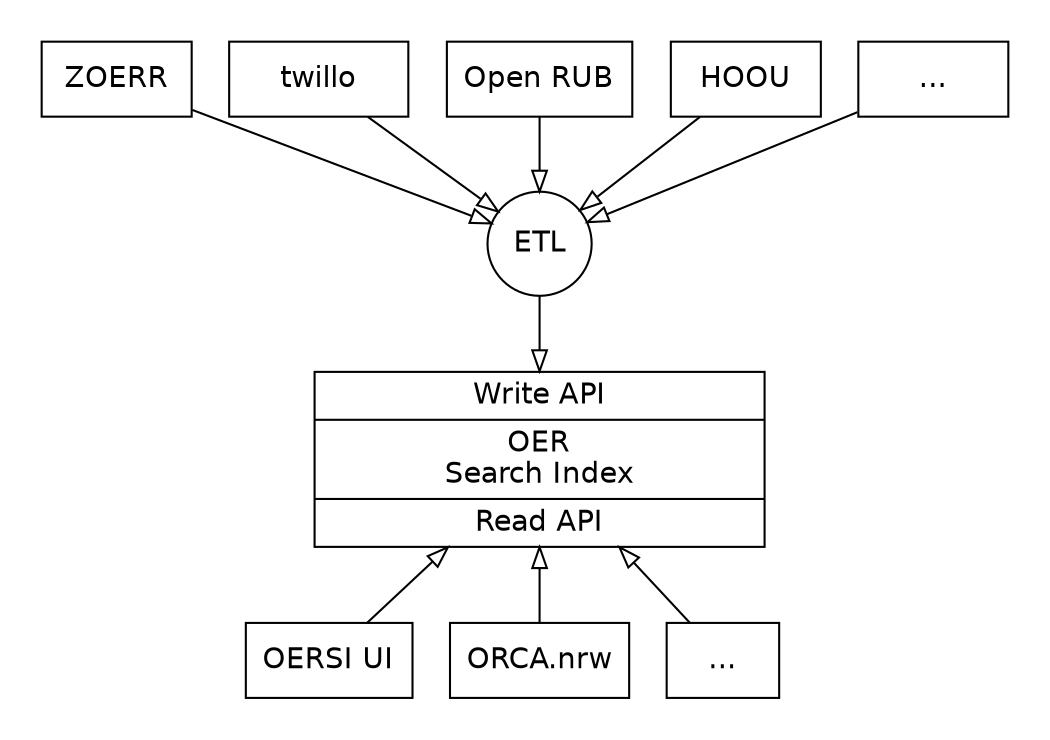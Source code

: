 digraph data {
	compound=true
	node[shape=box color=black fontcolor=black fontname=helvetica]
	graph [bgcolor="white" color=black fontcolor=black fontname=helvetica]
	edge[color=black fontcolor=black fontname=helvetica]
	edge[arrowhead=empty arrowtail=empty]
	rankdir=TD
	splines=false

	subgraph cluster_1{
	style=invis

	/*
	subgraph cluster_libs{
		style=invis
		libs [label="Libraries"]
	}
	*/

	source4[label="..." width=1]
	source1[label="HOOU" width=1]
	source2[group=g1 label="Open RUB" width=1.2]
	source1b[label="twillo" width=1.2]
	source3[label="ZOERR" width=1]


	etl[group=g1 label="ETL" width=0.7 shape=circle]

	index[group=g1 label="{Write API|OER\nSearch Index|Read API}" width=3 shape=record]


	app1[label="OERSI UI"]
	app2[label="ORCA.nrw"]
	app3[label="..."]

	source1->etl
	source1b->etl
	source2->etl
	source3->etl
	source4->etl

	etl->index

	index->app1[dir=back]
	index->app2[dir=back]
	index->app3[dir=back]

	}
}
